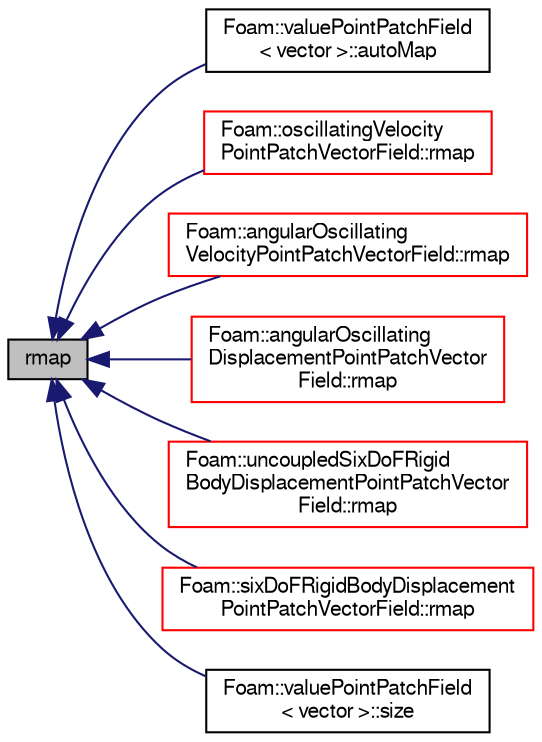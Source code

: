 digraph "rmap"
{
  bgcolor="transparent";
  edge [fontname="FreeSans",fontsize="10",labelfontname="FreeSans",labelfontsize="10"];
  node [fontname="FreeSans",fontsize="10",shape=record];
  rankdir="LR";
  Node44 [label="rmap",height=0.2,width=0.4,color="black", fillcolor="grey75", style="filled", fontcolor="black"];
  Node44 -> Node45 [dir="back",color="midnightblue",fontsize="10",style="solid",fontname="FreeSans"];
  Node45 [label="Foam::valuePointPatchField\l\< vector \>::autoMap",height=0.2,width=0.4,color="black",URL="$a26574.html#a29ce2a7cdc96cffba66b33b9ab1355a4",tooltip="Map (and resize as needed) from self given a mapping object. "];
  Node44 -> Node46 [dir="back",color="midnightblue",fontsize="10",style="solid",fontname="FreeSans"];
  Node46 [label="Foam::oscillatingVelocity\lPointPatchVectorField::rmap",height=0.2,width=0.4,color="red",URL="$a23406.html#aab3d2f411d5ceff80ad8f9839885b8cc",tooltip="Reverse map the given pointPatchField onto this pointPatchField. "];
  Node44 -> Node50 [dir="back",color="midnightblue",fontsize="10",style="solid",fontname="FreeSans"];
  Node50 [label="Foam::angularOscillating\lVelocityPointPatchVectorField::rmap",height=0.2,width=0.4,color="red",URL="$a23398.html#aab3d2f411d5ceff80ad8f9839885b8cc",tooltip="Reverse map the given pointPatchField onto this pointPatchField. "];
  Node44 -> Node54 [dir="back",color="midnightblue",fontsize="10",style="solid",fontname="FreeSans"];
  Node54 [label="Foam::angularOscillating\lDisplacementPointPatchVector\lField::rmap",height=0.2,width=0.4,color="red",URL="$a23394.html#aab3d2f411d5ceff80ad8f9839885b8cc",tooltip="Reverse map the given pointPatchField onto this pointPatchField. "];
  Node44 -> Node58 [dir="back",color="midnightblue",fontsize="10",style="solid",fontname="FreeSans"];
  Node58 [label="Foam::uncoupledSixDoFRigid\lBodyDisplacementPointPatchVector\lField::rmap",height=0.2,width=0.4,color="red",URL="$a29474.html#aab3d2f411d5ceff80ad8f9839885b8cc",tooltip="Reverse map the given pointPatchField onto this pointPatchField. "];
  Node44 -> Node62 [dir="back",color="midnightblue",fontsize="10",style="solid",fontname="FreeSans"];
  Node62 [label="Foam::sixDoFRigidBodyDisplacement\lPointPatchVectorField::rmap",height=0.2,width=0.4,color="red",URL="$a29470.html#aab3d2f411d5ceff80ad8f9839885b8cc",tooltip="Reverse map the given pointPatchField onto this pointPatchField. "];
  Node44 -> Node66 [dir="back",color="midnightblue",fontsize="10",style="solid",fontname="FreeSans"];
  Node66 [label="Foam::valuePointPatchField\l\< vector \>::size",height=0.2,width=0.4,color="black",URL="$a26574.html#a9facbf0a118d395c89884e45a5ca4e4b",tooltip="Return size. "];
}
